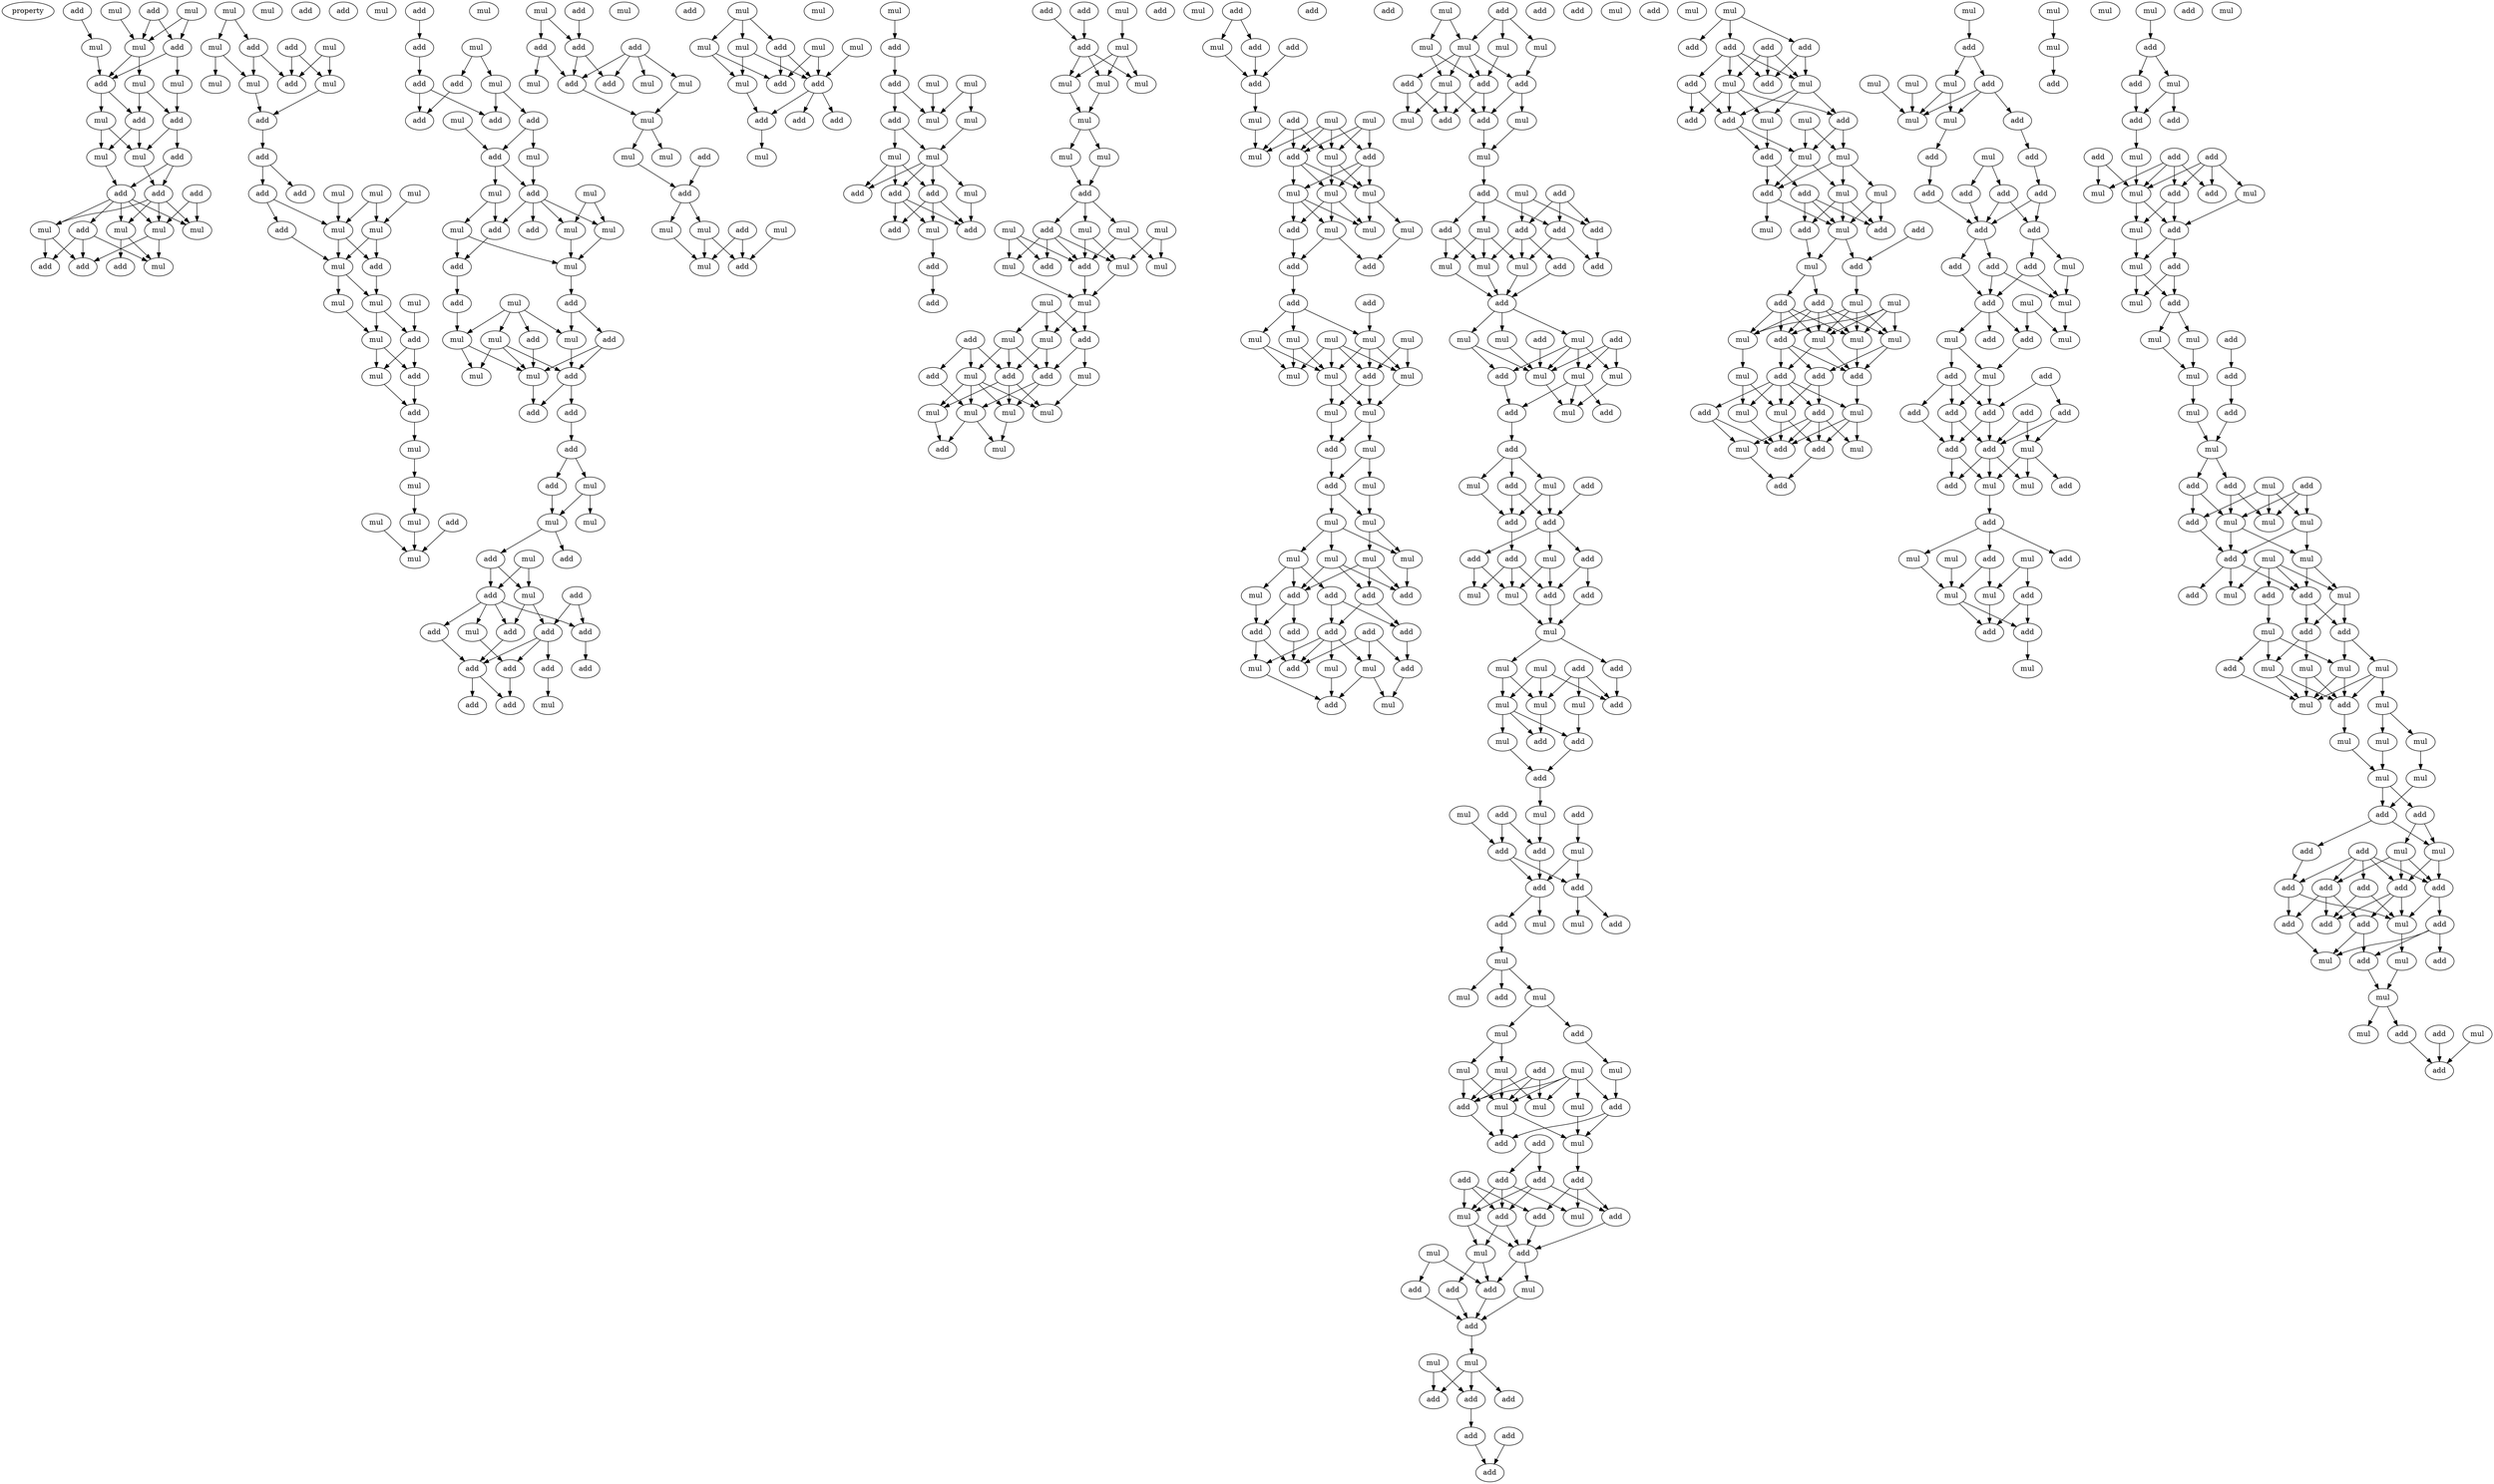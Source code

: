 digraph {
    node [fontcolor=black]
    property [mul=2,lf=1.0]
    0 [ label = mul ];
    1 [ label = mul ];
    2 [ label = add ];
    3 [ label = add ];
    4 [ label = mul ];
    5 [ label = mul ];
    6 [ label = add ];
    7 [ label = add ];
    8 [ label = mul ];
    9 [ label = mul ];
    10 [ label = add ];
    11 [ label = add ];
    12 [ label = mul ];
    13 [ label = mul ];
    14 [ label = mul ];
    15 [ label = add ];
    16 [ label = add ];
    17 [ label = add ];
    18 [ label = add ];
    19 [ label = mul ];
    20 [ label = add ];
    21 [ label = mul ];
    22 [ label = mul ];
    23 [ label = mul ];
    24 [ label = mul ];
    25 [ label = add ];
    26 [ label = add ];
    27 [ label = add ];
    28 [ label = mul ];
    29 [ label = mul ];
    30 [ label = mul ];
    31 [ label = add ];
    32 [ label = add ];
    33 [ label = mul ];
    34 [ label = add ];
    35 [ label = mul ];
    36 [ label = mul ];
    37 [ label = mul ];
    38 [ label = add ];
    39 [ label = add ];
    40 [ label = add ];
    41 [ label = mul ];
    42 [ label = mul ];
    43 [ label = mul ];
    44 [ label = add ];
    45 [ label = mul ];
    46 [ label = mul ];
    47 [ label = add ];
    48 [ label = mul ];
    49 [ label = add ];
    50 [ label = mul ];
    51 [ label = mul ];
    52 [ label = mul ];
    53 [ label = mul ];
    54 [ label = add ];
    55 [ label = add ];
    56 [ label = mul ];
    57 [ label = add ];
    58 [ label = mul ];
    59 [ label = add ];
    60 [ label = mul ];
    61 [ label = add ];
    62 [ label = mul ];
    63 [ label = mul ];
    64 [ label = mul ];
    65 [ label = add ];
    66 [ label = mul ];
    67 [ label = add ];
    68 [ label = add ];
    69 [ label = mul ];
    70 [ label = add ];
    71 [ label = add ];
    72 [ label = mul ];
    73 [ label = add ];
    74 [ label = add ];
    75 [ label = add ];
    76 [ label = mul ];
    77 [ label = add ];
    78 [ label = mul ];
    79 [ label = add ];
    80 [ label = mul ];
    81 [ label = mul ];
    82 [ label = add ];
    83 [ label = mul ];
    84 [ label = add ];
    85 [ label = mul ];
    86 [ label = mul ];
    87 [ label = mul ];
    88 [ label = add ];
    89 [ label = mul ];
    90 [ label = add ];
    91 [ label = add ];
    92 [ label = mul ];
    93 [ label = mul ];
    94 [ label = add ];
    95 [ label = mul ];
    96 [ label = add ];
    97 [ label = mul ];
    98 [ label = mul ];
    99 [ label = add ];
    100 [ label = add ];
    101 [ label = add ];
    102 [ label = add ];
    103 [ label = add ];
    104 [ label = mul ];
    105 [ label = mul ];
    106 [ label = mul ];
    107 [ label = add ];
    108 [ label = mul ];
    109 [ label = add ];
    110 [ label = add ];
    111 [ label = mul ];
    112 [ label = add ];
    113 [ label = add ];
    114 [ label = add ];
    115 [ label = add ];
    116 [ label = add ];
    117 [ label = mul ];
    118 [ label = add ];
    119 [ label = add ];
    120 [ label = add ];
    121 [ label = mul ];
    122 [ label = add ];
    123 [ label = add ];
    124 [ label = mul ];
    125 [ label = add ];
    126 [ label = mul ];
    127 [ label = add ];
    128 [ label = add ];
    129 [ label = add ];
    130 [ label = add ];
    131 [ label = add ];
    132 [ label = mul ];
    133 [ label = add ];
    134 [ label = mul ];
    135 [ label = mul ];
    136 [ label = mul ];
    137 [ label = add ];
    138 [ label = mul ];
    139 [ label = mul ];
    140 [ label = mul ];
    141 [ label = add ];
    142 [ label = mul ];
    143 [ label = mul ];
    144 [ label = mul ];
    145 [ label = add ];
    146 [ label = add ];
    147 [ label = mul ];
    148 [ label = add ];
    149 [ label = mul ];
    150 [ label = mul ];
    151 [ label = mul ];
    152 [ label = add ];
    153 [ label = mul ];
    154 [ label = mul ];
    155 [ label = mul ];
    156 [ label = mul ];
    157 [ label = add ];
    158 [ label = add ];
    159 [ label = add ];
    160 [ label = add ];
    161 [ label = add ];
    162 [ label = mul ];
    163 [ label = mul ];
    164 [ label = add ];
    165 [ label = mul ];
    166 [ label = add ];
    167 [ label = mul ];
    168 [ label = mul ];
    169 [ label = mul ];
    170 [ label = add ];
    171 [ label = mul ];
    172 [ label = mul ];
    173 [ label = add ];
    174 [ label = add ];
    175 [ label = mul ];
    176 [ label = add ];
    177 [ label = add ];
    178 [ label = add ];
    179 [ label = mul ];
    180 [ label = add ];
    181 [ label = mul ];
    182 [ label = add ];
    183 [ label = add ];
    184 [ label = add ];
    185 [ label = add ];
    186 [ label = add ];
    187 [ label = mul ];
    188 [ label = mul ];
    189 [ label = mul ];
    190 [ label = mul ];
    191 [ label = mul ];
    192 [ label = mul ];
    193 [ label = mul ];
    194 [ label = mul ];
    195 [ label = add ];
    196 [ label = mul ];
    197 [ label = mul ];
    198 [ label = mul ];
    199 [ label = add ];
    200 [ label = mul ];
    201 [ label = mul ];
    202 [ label = add ];
    203 [ label = mul ];
    204 [ label = mul ];
    205 [ label = add ];
    206 [ label = mul ];
    207 [ label = mul ];
    208 [ label = mul ];
    209 [ label = mul ];
    210 [ label = add ];
    211 [ label = add ];
    212 [ label = add ];
    213 [ label = add ];
    214 [ label = mul ];
    215 [ label = mul ];
    216 [ label = add ];
    217 [ label = mul ];
    218 [ label = mul ];
    219 [ label = mul ];
    220 [ label = mul ];
    221 [ label = add ];
    222 [ label = mul ];
    223 [ label = add ];
    224 [ label = add ];
    225 [ label = add ];
    226 [ label = add ];
    227 [ label = mul ];
    228 [ label = add ];
    229 [ label = mul ];
    230 [ label = mul ];
    231 [ label = add ];
    232 [ label = mul ];
    233 [ label = add ];
    234 [ label = mul ];
    235 [ label = mul ];
    236 [ label = add ];
    237 [ label = mul ];
    238 [ label = mul ];
    239 [ label = mul ];
    240 [ label = mul ];
    241 [ label = add ];
    242 [ label = mul ];
    243 [ label = mul ];
    244 [ label = add ];
    245 [ label = add ];
    246 [ label = add ];
    247 [ label = add ];
    248 [ label = mul ];
    249 [ label = mul ];
    250 [ label = mul ];
    251 [ label = mul ];
    252 [ label = mul ];
    253 [ label = mul ];
    254 [ label = add ];
    255 [ label = mul ];
    256 [ label = mul ];
    257 [ label = mul ];
    258 [ label = mul ];
    259 [ label = add ];
    260 [ label = mul ];
    261 [ label = add ];
    262 [ label = mul ];
    263 [ label = mul ];
    264 [ label = mul ];
    265 [ label = mul ];
    266 [ label = mul ];
    267 [ label = mul ];
    268 [ label = mul ];
    269 [ label = add ];
    270 [ label = add ];
    271 [ label = add ];
    272 [ label = add ];
    273 [ label = mul ];
    274 [ label = add ];
    275 [ label = add ];
    276 [ label = add ];
    277 [ label = add ];
    278 [ label = add ];
    279 [ label = add ];
    280 [ label = mul ];
    281 [ label = add ];
    282 [ label = mul ];
    283 [ label = mul ];
    284 [ label = add ];
    285 [ label = mul ];
    286 [ label = add ];
    287 [ label = mul ];
    288 [ label = add ];
    289 [ label = mul ];
    290 [ label = mul ];
    291 [ label = mul ];
    292 [ label = mul ];
    293 [ label = add ];
    294 [ label = mul ];
    295 [ label = add ];
    296 [ label = add ];
    297 [ label = mul ];
    298 [ label = add ];
    299 [ label = mul ];
    300 [ label = add ];
    301 [ label = mul ];
    302 [ label = add ];
    303 [ label = mul ];
    304 [ label = add ];
    305 [ label = add ];
    306 [ label = add ];
    307 [ label = add ];
    308 [ label = add ];
    309 [ label = mul ];
    310 [ label = add ];
    311 [ label = mul ];
    312 [ label = mul ];
    313 [ label = mul ];
    314 [ label = add ];
    315 [ label = add ];
    316 [ label = mul ];
    317 [ label = add ];
    318 [ label = mul ];
    319 [ label = mul ];
    320 [ label = add ];
    321 [ label = add ];
    322 [ label = mul ];
    323 [ label = mul ];
    324 [ label = mul ];
    325 [ label = add ];
    326 [ label = mul ];
    327 [ label = add ];
    328 [ label = add ];
    329 [ label = mul ];
    330 [ label = add ];
    331 [ label = add ];
    332 [ label = add ];
    333 [ label = mul ];
    334 [ label = add ];
    335 [ label = add ];
    336 [ label = add ];
    337 [ label = add ];
    338 [ label = mul ];
    339 [ label = add ];
    340 [ label = mul ];
    341 [ label = add ];
    342 [ label = add ];
    343 [ label = mul ];
    344 [ label = add ];
    345 [ label = mul ];
    346 [ label = mul ];
    347 [ label = mul ];
    348 [ label = add ];
    349 [ label = add ];
    350 [ label = mul ];
    351 [ label = add ];
    352 [ label = mul ];
    353 [ label = mul ];
    354 [ label = mul ];
    355 [ label = add ];
    356 [ label = mul ];
    357 [ label = add ];
    358 [ label = add ];
    359 [ label = add ];
    360 [ label = mul ];
    361 [ label = add ];
    362 [ label = mul ];
    363 [ label = add ];
    364 [ label = mul ];
    365 [ label = add ];
    366 [ label = add ];
    367 [ label = add ];
    368 [ label = add ];
    369 [ label = mul ];
    370 [ label = mul ];
    371 [ label = add ];
    372 [ label = mul ];
    373 [ label = add ];
    374 [ label = mul ];
    375 [ label = add ];
    376 [ label = mul ];
    377 [ label = mul ];
    378 [ label = add ];
    379 [ label = mul ];
    380 [ label = mul ];
    381 [ label = add ];
    382 [ label = mul ];
    383 [ label = mul ];
    384 [ label = mul ];
    385 [ label = add ];
    386 [ label = mul ];
    387 [ label = add ];
    388 [ label = mul ];
    389 [ label = mul ];
    390 [ label = add ];
    391 [ label = add ];
    392 [ label = add ];
    393 [ label = add ];
    394 [ label = add ];
    395 [ label = add ];
    396 [ label = add ];
    397 [ label = add ];
    398 [ label = add ];
    399 [ label = mul ];
    400 [ label = mul ];
    401 [ label = add ];
    402 [ label = mul ];
    403 [ label = mul ];
    404 [ label = add ];
    405 [ label = mul ];
    406 [ label = add ];
    407 [ label = add ];
    408 [ label = add ];
    409 [ label = mul ];
    410 [ label = mul ];
    411 [ label = mul ];
    412 [ label = add ];
    413 [ label = add ];
    414 [ label = add ];
    415 [ label = add ];
    416 [ label = add ];
    417 [ label = add ];
    418 [ label = mul ];
    419 [ label = add ];
    420 [ label = add ];
    421 [ label = add ];
    422 [ label = add ];
    423 [ label = add ];
    424 [ label = mul ];
    425 [ label = mul ];
    426 [ label = add ];
    427 [ label = add ];
    428 [ label = mul ];
    429 [ label = add ];
    430 [ label = mul ];
    431 [ label = add ];
    432 [ label = add ];
    433 [ label = mul ];
    434 [ label = mul ];
    435 [ label = mul ];
    436 [ label = add ];
    437 [ label = add ];
    438 [ label = mul ];
    439 [ label = mul ];
    440 [ label = mul ];
    441 [ label = add ];
    442 [ label = add ];
    443 [ label = add ];
    444 [ label = mul ];
    445 [ label = add ];
    446 [ label = add ];
    447 [ label = add ];
    448 [ label = mul ];
    449 [ label = mul ];
    450 [ label = add ];
    451 [ label = mul ];
    452 [ label = mul ];
    453 [ label = mul ];
    454 [ label = mul ];
    455 [ label = add ];
    456 [ label = add ];
    457 [ label = mul ];
    458 [ label = add ];
    459 [ label = mul ];
    460 [ label = add ];
    461 [ label = add ];
    462 [ label = mul ];
    463 [ label = mul ];
    464 [ label = mul ];
    465 [ label = add ];
    466 [ label = mul ];
    467 [ label = add ];
    468 [ label = add ];
    469 [ label = mul ];
    470 [ label = add ];
    471 [ label = mul ];
    472 [ label = mul ];
    473 [ label = mul ];
    474 [ label = add ];
    475 [ label = add ];
    476 [ label = mul ];
    477 [ label = mul ];
    478 [ label = mul ];
    479 [ label = add ];
    480 [ label = add ];
    481 [ label = add ];
    482 [ label = add ];
    483 [ label = add ];
    484 [ label = add ];
    485 [ label = add ];
    486 [ label = add ];
    487 [ label = mul ];
    488 [ label = add ];
    489 [ label = add ];
    490 [ label = add ];
    491 [ label = mul ];
    492 [ label = add ];
    493 [ label = mul ];
    494 [ label = mul ];
    495 [ label = mul ];
    496 [ label = add ];
    497 [ label = add ];
    498 [ label = add ];
    499 [ label = add ];
    500 [ label = mul ];
    501 [ label = add ];
    502 [ label = add ];
    503 [ label = add ];
    504 [ label = add ];
    505 [ label = add ];
    506 [ label = add ];
    507 [ label = add ];
    508 [ label = mul ];
    509 [ label = add ];
    510 [ label = mul ];
    511 [ label = add ];
    512 [ label = mul ];
    513 [ label = add ];
    514 [ label = add ];
    515 [ label = mul ];
    516 [ label = mul ];
    517 [ label = mul ];
    518 [ label = add ];
    519 [ label = mul ];
    520 [ label = mul ];
    521 [ label = add ];
    522 [ label = add ];
    523 [ label = add ];
    524 [ label = mul ];
    525 [ label = mul ];
    526 [ label = mul ];
    527 [ label = mul ];
    528 [ label = mul ];
    529 [ label = add ];
    530 [ label = add ];
    531 [ label = add ];
    532 [ label = mul ];
    533 [ label = add ];
    534 [ label = add ];
    535 [ label = add ];
    536 [ label = mul ];
    537 [ label = add ];
    538 [ label = add ];
    539 [ label = add ];
    540 [ label = mul ];
    541 [ label = mul ];
    542 [ label = add ];
    543 [ label = add ];
    544 [ label = mul ];
    545 [ label = add ];
    546 [ label = mul ];
    547 [ label = mul ];
    548 [ label = add ];
    549 [ label = mul ];
    550 [ label = add ];
    551 [ label = mul ];
    552 [ label = mul ];
    553 [ label = add ];
    554 [ label = add ];
    555 [ label = mul ];
    556 [ label = add ];
    557 [ label = mul ];
    558 [ label = mul ];
    559 [ label = mul ];
    560 [ label = add ];
    561 [ label = add ];
    562 [ label = mul ];
    563 [ label = add ];
    564 [ label = mul ];
    565 [ label = mul ];
    566 [ label = add ];
    567 [ label = mul ];
    568 [ label = mul ];
    569 [ label = mul ];
    570 [ label = add ];
    571 [ label = add ];
    572 [ label = add ];
    573 [ label = mul ];
    574 [ label = mul ];
    575 [ label = add ];
    576 [ label = add ];
    577 [ label = mul ];
    578 [ label = add ];
    579 [ label = add ];
    580 [ label = mul ];
    581 [ label = mul ];
    582 [ label = mul ];
    583 [ label = mul ];
    584 [ label = mul ];
    585 [ label = mul ];
    586 [ label = add ];
    587 [ label = mul ];
    588 [ label = mul ];
    589 [ label = mul ];
    590 [ label = mul ];
    591 [ label = mul ];
    592 [ label = add ];
    593 [ label = add ];
    594 [ label = mul ];
    595 [ label = mul ];
    596 [ label = add ];
    597 [ label = add ];
    598 [ label = add ];
    599 [ label = add ];
    600 [ label = add ];
    601 [ label = add ];
    602 [ label = add ];
    603 [ label = add ];
    604 [ label = add ];
    605 [ label = add ];
    606 [ label = mul ];
    607 [ label = add ];
    608 [ label = mul ];
    609 [ label = add ];
    610 [ label = mul ];
    611 [ label = add ];
    612 [ label = mul ];
    613 [ label = add ];
    614 [ label = mul ];
    615 [ label = mul ];
    616 [ label = add ];
    617 [ label = add ];
    0 -> 5 [ name = 0 ];
    1 -> 5 [ name = 1 ];
    1 -> 6 [ name = 2 ];
    2 -> 4 [ name = 3 ];
    3 -> 5 [ name = 4 ];
    3 -> 6 [ name = 5 ];
    4 -> 7 [ name = 6 ];
    5 -> 7 [ name = 7 ];
    5 -> 9 [ name = 8 ];
    6 -> 7 [ name = 9 ];
    6 -> 8 [ name = 10 ];
    7 -> 11 [ name = 11 ];
    7 -> 12 [ name = 12 ];
    8 -> 10 [ name = 13 ];
    9 -> 10 [ name = 14 ];
    9 -> 11 [ name = 15 ];
    10 -> 14 [ name = 16 ];
    10 -> 15 [ name = 17 ];
    11 -> 13 [ name = 18 ];
    11 -> 14 [ name = 19 ];
    12 -> 13 [ name = 20 ];
    12 -> 14 [ name = 21 ];
    13 -> 18 [ name = 22 ];
    14 -> 17 [ name = 23 ];
    15 -> 17 [ name = 24 ];
    15 -> 18 [ name = 25 ];
    16 -> 21 [ name = 26 ];
    16 -> 22 [ name = 27 ];
    17 -> 19 [ name = 28 ];
    17 -> 21 [ name = 29 ];
    17 -> 22 [ name = 30 ];
    17 -> 23 [ name = 31 ];
    18 -> 19 [ name = 32 ];
    18 -> 20 [ name = 33 ];
    18 -> 21 [ name = 34 ];
    18 -> 22 [ name = 35 ];
    18 -> 23 [ name = 36 ];
    19 -> 25 [ name = 37 ];
    19 -> 26 [ name = 38 ];
    20 -> 24 [ name = 39 ];
    20 -> 25 [ name = 40 ];
    20 -> 26 [ name = 41 ];
    21 -> 24 [ name = 42 ];
    21 -> 26 [ name = 43 ];
    23 -> 24 [ name = 44 ];
    23 -> 27 [ name = 45 ];
    28 -> 29 [ name = 46 ];
    28 -> 32 [ name = 47 ];
    29 -> 33 [ name = 48 ];
    29 -> 37 [ name = 49 ];
    30 -> 34 [ name = 50 ];
    30 -> 35 [ name = 51 ];
    31 -> 34 [ name = 52 ];
    31 -> 35 [ name = 53 ];
    32 -> 34 [ name = 54 ];
    32 -> 37 [ name = 55 ];
    35 -> 38 [ name = 56 ];
    37 -> 38 [ name = 57 ];
    38 -> 39 [ name = 58 ];
    39 -> 40 [ name = 59 ];
    39 -> 44 [ name = 60 ];
    41 -> 46 [ name = 61 ];
    42 -> 45 [ name = 62 ];
    43 -> 45 [ name = 63 ];
    43 -> 46 [ name = 64 ];
    44 -> 46 [ name = 65 ];
    44 -> 47 [ name = 66 ];
    45 -> 48 [ name = 67 ];
    45 -> 49 [ name = 68 ];
    46 -> 48 [ name = 69 ];
    46 -> 49 [ name = 70 ];
    47 -> 48 [ name = 71 ];
    48 -> 51 [ name = 72 ];
    48 -> 52 [ name = 73 ];
    49 -> 52 [ name = 74 ];
    50 -> 54 [ name = 75 ];
    51 -> 53 [ name = 76 ];
    52 -> 53 [ name = 77 ];
    52 -> 54 [ name = 78 ];
    53 -> 55 [ name = 79 ];
    53 -> 56 [ name = 80 ];
    54 -> 55 [ name = 81 ];
    54 -> 56 [ name = 82 ];
    55 -> 57 [ name = 83 ];
    56 -> 57 [ name = 84 ];
    57 -> 58 [ name = 85 ];
    58 -> 60 [ name = 86 ];
    60 -> 64 [ name = 87 ];
    62 -> 66 [ name = 88 ];
    64 -> 66 [ name = 89 ];
    65 -> 66 [ name = 90 ];
    67 -> 68 [ name = 91 ];
    68 -> 70 [ name = 92 ];
    69 -> 71 [ name = 93 ];
    69 -> 72 [ name = 94 ];
    70 -> 73 [ name = 95 ];
    70 -> 75 [ name = 96 ];
    71 -> 75 [ name = 97 ];
    72 -> 73 [ name = 98 ];
    72 -> 74 [ name = 99 ];
    74 -> 77 [ name = 100 ];
    74 -> 78 [ name = 101 ];
    76 -> 77 [ name = 102 ];
    77 -> 79 [ name = 103 ];
    77 -> 81 [ name = 104 ];
    78 -> 79 [ name = 105 ];
    79 -> 82 [ name = 106 ];
    79 -> 83 [ name = 107 ];
    79 -> 84 [ name = 108 ];
    79 -> 86 [ name = 109 ];
    80 -> 83 [ name = 110 ];
    80 -> 86 [ name = 111 ];
    81 -> 82 [ name = 112 ];
    81 -> 85 [ name = 113 ];
    82 -> 88 [ name = 114 ];
    83 -> 87 [ name = 115 ];
    85 -> 87 [ name = 116 ];
    85 -> 88 [ name = 117 ];
    86 -> 87 [ name = 118 ];
    87 -> 90 [ name = 119 ];
    88 -> 91 [ name = 120 ];
    89 -> 92 [ name = 121 ];
    89 -> 93 [ name = 122 ];
    89 -> 94 [ name = 123 ];
    89 -> 95 [ name = 124 ];
    90 -> 93 [ name = 125 ];
    90 -> 96 [ name = 126 ];
    91 -> 95 [ name = 127 ];
    92 -> 97 [ name = 128 ];
    92 -> 98 [ name = 129 ];
    92 -> 99 [ name = 130 ];
    93 -> 99 [ name = 131 ];
    94 -> 97 [ name = 132 ];
    95 -> 97 [ name = 133 ];
    95 -> 98 [ name = 134 ];
    96 -> 97 [ name = 135 ];
    96 -> 99 [ name = 136 ];
    97 -> 100 [ name = 137 ];
    99 -> 100 [ name = 138 ];
    99 -> 101 [ name = 139 ];
    101 -> 102 [ name = 140 ];
    102 -> 103 [ name = 141 ];
    102 -> 104 [ name = 142 ];
    103 -> 105 [ name = 143 ];
    104 -> 105 [ name = 144 ];
    104 -> 106 [ name = 145 ];
    105 -> 107 [ name = 146 ];
    105 -> 109 [ name = 147 ];
    108 -> 110 [ name = 148 ];
    108 -> 111 [ name = 149 ];
    109 -> 110 [ name = 150 ];
    109 -> 111 [ name = 151 ];
    110 -> 114 [ name = 152 ];
    110 -> 115 [ name = 153 ];
    110 -> 116 [ name = 154 ];
    110 -> 117 [ name = 155 ];
    111 -> 113 [ name = 156 ];
    111 -> 115 [ name = 157 ];
    112 -> 113 [ name = 158 ];
    112 -> 116 [ name = 159 ];
    113 -> 118 [ name = 160 ];
    113 -> 120 [ name = 161 ];
    113 -> 122 [ name = 162 ];
    114 -> 118 [ name = 163 ];
    115 -> 118 [ name = 164 ];
    116 -> 119 [ name = 165 ];
    117 -> 122 [ name = 166 ];
    118 -> 123 [ name = 167 ];
    118 -> 125 [ name = 168 ];
    120 -> 124 [ name = 169 ];
    122 -> 123 [ name = 170 ];
    126 -> 128 [ name = 171 ];
    126 -> 129 [ name = 172 ];
    127 -> 129 [ name = 173 ];
    128 -> 131 [ name = 174 ];
    128 -> 132 [ name = 175 ];
    129 -> 131 [ name = 176 ];
    129 -> 133 [ name = 177 ];
    130 -> 131 [ name = 178 ];
    130 -> 133 [ name = 179 ];
    130 -> 134 [ name = 180 ];
    130 -> 135 [ name = 181 ];
    131 -> 136 [ name = 182 ];
    134 -> 136 [ name = 183 ];
    136 -> 138 [ name = 184 ];
    136 -> 140 [ name = 185 ];
    137 -> 141 [ name = 186 ];
    140 -> 141 [ name = 187 ];
    141 -> 142 [ name = 188 ];
    141 -> 143 [ name = 189 ];
    142 -> 147 [ name = 190 ];
    142 -> 148 [ name = 191 ];
    143 -> 147 [ name = 192 ];
    144 -> 148 [ name = 193 ];
    145 -> 147 [ name = 194 ];
    145 -> 148 [ name = 195 ];
    149 -> 152 [ name = 196 ];
    149 -> 154 [ name = 197 ];
    149 -> 155 [ name = 198 ];
    151 -> 157 [ name = 199 ];
    151 -> 158 [ name = 200 ];
    152 -> 157 [ name = 201 ];
    152 -> 158 [ name = 202 ];
    153 -> 158 [ name = 203 ];
    154 -> 156 [ name = 204 ];
    154 -> 158 [ name = 205 ];
    155 -> 156 [ name = 206 ];
    155 -> 157 [ name = 207 ];
    156 -> 160 [ name = 208 ];
    158 -> 159 [ name = 209 ];
    158 -> 160 [ name = 210 ];
    158 -> 161 [ name = 211 ];
    160 -> 162 [ name = 212 ];
    163 -> 164 [ name = 213 ];
    164 -> 166 [ name = 214 ];
    165 -> 168 [ name = 215 ];
    166 -> 168 [ name = 216 ];
    166 -> 170 [ name = 217 ];
    167 -> 168 [ name = 218 ];
    167 -> 169 [ name = 219 ];
    169 -> 172 [ name = 220 ];
    170 -> 171 [ name = 221 ];
    170 -> 172 [ name = 222 ];
    171 -> 173 [ name = 223 ];
    171 -> 174 [ name = 224 ];
    171 -> 176 [ name = 225 ];
    172 -> 173 [ name = 226 ];
    172 -> 174 [ name = 227 ];
    172 -> 175 [ name = 228 ];
    172 -> 176 [ name = 229 ];
    173 -> 177 [ name = 230 ];
    173 -> 178 [ name = 231 ];
    173 -> 179 [ name = 232 ];
    174 -> 177 [ name = 233 ];
    174 -> 178 [ name = 234 ];
    174 -> 179 [ name = 235 ];
    175 -> 177 [ name = 236 ];
    179 -> 180 [ name = 237 ];
    180 -> 185 [ name = 238 ];
    181 -> 187 [ name = 239 ];
    182 -> 186 [ name = 240 ];
    184 -> 186 [ name = 241 ];
    186 -> 189 [ name = 242 ];
    186 -> 190 [ name = 243 ];
    186 -> 191 [ name = 244 ];
    187 -> 189 [ name = 245 ];
    187 -> 190 [ name = 246 ];
    187 -> 191 [ name = 247 ];
    189 -> 192 [ name = 248 ];
    191 -> 192 [ name = 249 ];
    192 -> 193 [ name = 250 ];
    192 -> 194 [ name = 251 ];
    193 -> 195 [ name = 252 ];
    194 -> 195 [ name = 253 ];
    195 -> 197 [ name = 254 ];
    195 -> 198 [ name = 255 ];
    195 -> 199 [ name = 256 ];
    196 -> 203 [ name = 257 ];
    196 -> 204 [ name = 258 ];
    197 -> 203 [ name = 259 ];
    197 -> 205 [ name = 260 ];
    198 -> 204 [ name = 261 ];
    198 -> 205 [ name = 262 ];
    199 -> 201 [ name = 263 ];
    199 -> 202 [ name = 264 ];
    199 -> 203 [ name = 265 ];
    199 -> 205 [ name = 266 ];
    200 -> 201 [ name = 267 ];
    200 -> 202 [ name = 268 ];
    200 -> 205 [ name = 269 ];
    201 -> 206 [ name = 270 ];
    203 -> 206 [ name = 271 ];
    205 -> 206 [ name = 272 ];
    206 -> 208 [ name = 273 ];
    206 -> 210 [ name = 274 ];
    207 -> 208 [ name = 275 ];
    207 -> 209 [ name = 276 ];
    207 -> 210 [ name = 277 ];
    208 -> 212 [ name = 278 ];
    208 -> 216 [ name = 279 ];
    209 -> 212 [ name = 280 ];
    209 -> 214 [ name = 281 ];
    209 -> 216 [ name = 282 ];
    210 -> 215 [ name = 283 ];
    210 -> 216 [ name = 284 ];
    211 -> 212 [ name = 285 ];
    211 -> 213 [ name = 286 ];
    211 -> 214 [ name = 287 ];
    212 -> 217 [ name = 288 ];
    212 -> 218 [ name = 289 ];
    212 -> 219 [ name = 290 ];
    213 -> 220 [ name = 291 ];
    214 -> 217 [ name = 292 ];
    214 -> 218 [ name = 293 ];
    214 -> 219 [ name = 294 ];
    214 -> 220 [ name = 295 ];
    215 -> 218 [ name = 296 ];
    216 -> 219 [ name = 297 ];
    216 -> 220 [ name = 298 ];
    217 -> 221 [ name = 299 ];
    219 -> 222 [ name = 300 ];
    220 -> 221 [ name = 301 ];
    220 -> 222 [ name = 302 ];
    223 -> 224 [ name = 303 ];
    223 -> 227 [ name = 304 ];
    224 -> 228 [ name = 305 ];
    225 -> 228 [ name = 306 ];
    227 -> 228 [ name = 307 ];
    228 -> 232 [ name = 308 ];
    229 -> 233 [ name = 309 ];
    229 -> 234 [ name = 310 ];
    229 -> 236 [ name = 311 ];
    230 -> 233 [ name = 312 ];
    230 -> 234 [ name = 313 ];
    230 -> 235 [ name = 314 ];
    230 -> 236 [ name = 315 ];
    231 -> 233 [ name = 316 ];
    231 -> 234 [ name = 317 ];
    231 -> 235 [ name = 318 ];
    232 -> 235 [ name = 319 ];
    233 -> 237 [ name = 320 ];
    233 -> 238 [ name = 321 ];
    233 -> 239 [ name = 322 ];
    234 -> 238 [ name = 323 ];
    234 -> 239 [ name = 324 ];
    236 -> 237 [ name = 325 ];
    236 -> 238 [ name = 326 ];
    236 -> 239 [ name = 327 ];
    237 -> 241 [ name = 328 ];
    237 -> 242 [ name = 329 ];
    237 -> 243 [ name = 330 ];
    238 -> 240 [ name = 331 ];
    238 -> 243 [ name = 332 ];
    239 -> 241 [ name = 333 ];
    239 -> 242 [ name = 334 ];
    239 -> 243 [ name = 335 ];
    240 -> 245 [ name = 336 ];
    241 -> 244 [ name = 337 ];
    242 -> 244 [ name = 338 ];
    242 -> 245 [ name = 339 ];
    244 -> 246 [ name = 340 ];
    246 -> 248 [ name = 341 ];
    246 -> 249 [ name = 342 ];
    246 -> 252 [ name = 343 ];
    247 -> 249 [ name = 344 ];
    248 -> 253 [ name = 345 ];
    248 -> 256 [ name = 346 ];
    249 -> 253 [ name = 347 ];
    249 -> 254 [ name = 348 ];
    249 -> 255 [ name = 349 ];
    250 -> 254 [ name = 350 ];
    250 -> 255 [ name = 351 ];
    251 -> 253 [ name = 352 ];
    251 -> 254 [ name = 353 ];
    251 -> 255 [ name = 354 ];
    251 -> 256 [ name = 355 ];
    252 -> 253 [ name = 356 ];
    252 -> 256 [ name = 357 ];
    253 -> 257 [ name = 358 ];
    253 -> 258 [ name = 359 ];
    254 -> 257 [ name = 360 ];
    254 -> 258 [ name = 361 ];
    255 -> 257 [ name = 362 ];
    257 -> 259 [ name = 363 ];
    257 -> 260 [ name = 364 ];
    258 -> 259 [ name = 365 ];
    259 -> 261 [ name = 366 ];
    260 -> 261 [ name = 367 ];
    260 -> 262 [ name = 368 ];
    261 -> 263 [ name = 369 ];
    261 -> 264 [ name = 370 ];
    262 -> 263 [ name = 371 ];
    263 -> 265 [ name = 372 ];
    263 -> 266 [ name = 373 ];
    264 -> 266 [ name = 374 ];
    264 -> 267 [ name = 375 ];
    264 -> 268 [ name = 376 ];
    265 -> 269 [ name = 377 ];
    265 -> 271 [ name = 378 ];
    265 -> 272 [ name = 379 ];
    266 -> 271 [ name = 380 ];
    267 -> 270 [ name = 381 ];
    267 -> 272 [ name = 382 ];
    267 -> 273 [ name = 383 ];
    268 -> 269 [ name = 384 ];
    268 -> 271 [ name = 385 ];
    268 -> 272 [ name = 386 ];
    269 -> 274 [ name = 387 ];
    269 -> 278 [ name = 388 ];
    270 -> 274 [ name = 389 ];
    270 -> 278 [ name = 390 ];
    272 -> 275 [ name = 391 ];
    272 -> 277 [ name = 392 ];
    273 -> 275 [ name = 393 ];
    274 -> 280 [ name = 394 ];
    274 -> 281 [ name = 395 ];
    274 -> 282 [ name = 396 ];
    274 -> 283 [ name = 397 ];
    275 -> 281 [ name = 398 ];
    275 -> 282 [ name = 399 ];
    276 -> 279 [ name = 400 ];
    276 -> 281 [ name = 401 ];
    276 -> 283 [ name = 402 ];
    277 -> 281 [ name = 403 ];
    278 -> 279 [ name = 404 ];
    279 -> 285 [ name = 405 ];
    280 -> 284 [ name = 406 ];
    282 -> 284 [ name = 407 ];
    283 -> 284 [ name = 408 ];
    283 -> 285 [ name = 409 ];
    287 -> 289 [ name = 410 ];
    287 -> 291 [ name = 411 ];
    288 -> 289 [ name = 412 ];
    288 -> 290 [ name = 413 ];
    288 -> 292 [ name = 414 ];
    289 -> 293 [ name = 415 ];
    289 -> 294 [ name = 416 ];
    289 -> 295 [ name = 417 ];
    289 -> 296 [ name = 418 ];
    290 -> 296 [ name = 419 ];
    291 -> 293 [ name = 420 ];
    291 -> 294 [ name = 421 ];
    292 -> 293 [ name = 422 ];
    293 -> 298 [ name = 423 ];
    293 -> 300 [ name = 424 ];
    294 -> 297 [ name = 425 ];
    294 -> 298 [ name = 426 ];
    294 -> 300 [ name = 427 ];
    295 -> 297 [ name = 428 ];
    295 -> 300 [ name = 429 ];
    296 -> 298 [ name = 430 ];
    296 -> 299 [ name = 431 ];
    298 -> 301 [ name = 432 ];
    299 -> 301 [ name = 433 ];
    301 -> 302 [ name = 434 ];
    302 -> 305 [ name = 435 ];
    302 -> 306 [ name = 436 ];
    302 -> 309 [ name = 437 ];
    303 -> 307 [ name = 438 ];
    303 -> 308 [ name = 439 ];
    304 -> 306 [ name = 440 ];
    304 -> 307 [ name = 441 ];
    304 -> 308 [ name = 442 ];
    305 -> 311 [ name = 443 ];
    305 -> 313 [ name = 444 ];
    306 -> 312 [ name = 445 ];
    306 -> 314 [ name = 446 ];
    307 -> 310 [ name = 447 ];
    307 -> 311 [ name = 448 ];
    307 -> 312 [ name = 449 ];
    308 -> 314 [ name = 450 ];
    309 -> 311 [ name = 451 ];
    309 -> 312 [ name = 452 ];
    309 -> 313 [ name = 453 ];
    310 -> 315 [ name = 454 ];
    311 -> 315 [ name = 455 ];
    312 -> 315 [ name = 456 ];
    313 -> 315 [ name = 457 ];
    315 -> 316 [ name = 458 ];
    315 -> 318 [ name = 459 ];
    315 -> 319 [ name = 460 ];
    316 -> 321 [ name = 461 ];
    316 -> 322 [ name = 462 ];
    316 -> 323 [ name = 463 ];
    316 -> 324 [ name = 464 ];
    317 -> 323 [ name = 465 ];
    318 -> 321 [ name = 466 ];
    318 -> 323 [ name = 467 ];
    319 -> 323 [ name = 468 ];
    320 -> 322 [ name = 469 ];
    320 -> 323 [ name = 470 ];
    320 -> 324 [ name = 471 ];
    321 -> 327 [ name = 472 ];
    322 -> 325 [ name = 473 ];
    322 -> 326 [ name = 474 ];
    322 -> 327 [ name = 475 ];
    323 -> 326 [ name = 476 ];
    324 -> 326 [ name = 477 ];
    327 -> 328 [ name = 478 ];
    328 -> 329 [ name = 479 ];
    328 -> 331 [ name = 480 ];
    328 -> 333 [ name = 481 ];
    329 -> 334 [ name = 482 ];
    331 -> 334 [ name = 483 ];
    331 -> 335 [ name = 484 ];
    332 -> 335 [ name = 485 ];
    333 -> 334 [ name = 486 ];
    333 -> 335 [ name = 487 ];
    334 -> 336 [ name = 488 ];
    335 -> 337 [ name = 489 ];
    335 -> 338 [ name = 490 ];
    335 -> 339 [ name = 491 ];
    336 -> 340 [ name = 492 ];
    336 -> 342 [ name = 493 ];
    336 -> 343 [ name = 494 ];
    337 -> 340 [ name = 495 ];
    337 -> 343 [ name = 496 ];
    338 -> 340 [ name = 497 ];
    338 -> 342 [ name = 498 ];
    339 -> 342 [ name = 499 ];
    339 -> 344 [ name = 500 ];
    340 -> 345 [ name = 501 ];
    342 -> 345 [ name = 502 ];
    344 -> 345 [ name = 503 ];
    345 -> 346 [ name = 504 ];
    345 -> 349 [ name = 505 ];
    346 -> 350 [ name = 506 ];
    346 -> 352 [ name = 507 ];
    347 -> 350 [ name = 508 ];
    347 -> 351 [ name = 509 ];
    347 -> 352 [ name = 510 ];
    348 -> 350 [ name = 511 ];
    348 -> 351 [ name = 512 ];
    348 -> 353 [ name = 513 ];
    349 -> 351 [ name = 514 ];
    350 -> 357 [ name = 515 ];
    352 -> 354 [ name = 516 ];
    352 -> 355 [ name = 517 ];
    352 -> 357 [ name = 518 ];
    353 -> 355 [ name = 519 ];
    354 -> 358 [ name = 520 ];
    355 -> 358 [ name = 521 ];
    358 -> 360 [ name = 522 ];
    359 -> 363 [ name = 523 ];
    359 -> 365 [ name = 524 ];
    360 -> 365 [ name = 525 ];
    361 -> 364 [ name = 526 ];
    362 -> 363 [ name = 527 ];
    363 -> 366 [ name = 528 ];
    363 -> 367 [ name = 529 ];
    364 -> 366 [ name = 530 ];
    364 -> 367 [ name = 531 ];
    365 -> 366 [ name = 532 ];
    366 -> 368 [ name = 533 ];
    366 -> 369 [ name = 534 ];
    367 -> 370 [ name = 535 ];
    367 -> 371 [ name = 536 ];
    368 -> 372 [ name = 537 ];
    372 -> 374 [ name = 538 ];
    372 -> 375 [ name = 539 ];
    372 -> 376 [ name = 540 ];
    376 -> 377 [ name = 541 ];
    376 -> 378 [ name = 542 ];
    377 -> 379 [ name = 543 ];
    377 -> 380 [ name = 544 ];
    378 -> 383 [ name = 545 ];
    379 -> 384 [ name = 546 ];
    379 -> 387 [ name = 547 ];
    379 -> 388 [ name = 548 ];
    380 -> 384 [ name = 549 ];
    380 -> 387 [ name = 550 ];
    381 -> 384 [ name = 551 ];
    381 -> 387 [ name = 552 ];
    381 -> 388 [ name = 553 ];
    382 -> 384 [ name = 554 ];
    382 -> 385 [ name = 555 ];
    382 -> 386 [ name = 556 ];
    382 -> 387 [ name = 557 ];
    382 -> 388 [ name = 558 ];
    383 -> 385 [ name = 559 ];
    384 -> 389 [ name = 560 ];
    384 -> 390 [ name = 561 ];
    385 -> 389 [ name = 562 ];
    385 -> 390 [ name = 563 ];
    386 -> 389 [ name = 564 ];
    387 -> 390 [ name = 565 ];
    389 -> 393 [ name = 566 ];
    391 -> 394 [ name = 567 ];
    391 -> 395 [ name = 568 ];
    392 -> 396 [ name = 569 ];
    392 -> 398 [ name = 570 ];
    392 -> 400 [ name = 571 ];
    393 -> 396 [ name = 572 ];
    393 -> 397 [ name = 573 ];
    393 -> 399 [ name = 574 ];
    394 -> 398 [ name = 575 ];
    394 -> 399 [ name = 576 ];
    394 -> 400 [ name = 577 ];
    395 -> 397 [ name = 578 ];
    395 -> 398 [ name = 579 ];
    395 -> 400 [ name = 580 ];
    396 -> 401 [ name = 581 ];
    397 -> 401 [ name = 582 ];
    398 -> 401 [ name = 583 ];
    398 -> 403 [ name = 584 ];
    400 -> 401 [ name = 585 ];
    400 -> 403 [ name = 586 ];
    401 -> 405 [ name = 587 ];
    401 -> 407 [ name = 588 ];
    402 -> 404 [ name = 589 ];
    402 -> 407 [ name = 590 ];
    403 -> 406 [ name = 591 ];
    403 -> 407 [ name = 592 ];
    404 -> 408 [ name = 593 ];
    405 -> 408 [ name = 594 ];
    406 -> 408 [ name = 595 ];
    407 -> 408 [ name = 596 ];
    408 -> 411 [ name = 597 ];
    410 -> 412 [ name = 598 ];
    410 -> 413 [ name = 599 ];
    411 -> 412 [ name = 600 ];
    411 -> 413 [ name = 601 ];
    411 -> 414 [ name = 602 ];
    412 -> 415 [ name = 603 ];
    415 -> 417 [ name = 604 ];
    416 -> 417 [ name = 605 ];
    418 -> 419 [ name = 606 ];
    418 -> 420 [ name = 607 ];
    418 -> 421 [ name = 608 ];
    419 -> 423 [ name = 609 ];
    419 -> 424 [ name = 610 ];
    421 -> 423 [ name = 611 ];
    421 -> 424 [ name = 612 ];
    421 -> 425 [ name = 613 ];
    421 -> 426 [ name = 614 ];
    422 -> 423 [ name = 615 ];
    422 -> 424 [ name = 616 ];
    422 -> 425 [ name = 617 ];
    424 -> 429 [ name = 618 ];
    424 -> 430 [ name = 619 ];
    424 -> 431 [ name = 620 ];
    425 -> 427 [ name = 621 ];
    425 -> 429 [ name = 622 ];
    425 -> 430 [ name = 623 ];
    425 -> 431 [ name = 624 ];
    426 -> 427 [ name = 625 ];
    426 -> 431 [ name = 626 ];
    428 -> 433 [ name = 627 ];
    428 -> 434 [ name = 628 ];
    429 -> 433 [ name = 629 ];
    429 -> 434 [ name = 630 ];
    430 -> 432 [ name = 631 ];
    431 -> 432 [ name = 632 ];
    431 -> 434 [ name = 633 ];
    432 -> 436 [ name = 634 ];
    432 -> 437 [ name = 635 ];
    433 -> 435 [ name = 636 ];
    433 -> 436 [ name = 637 ];
    433 -> 438 [ name = 638 ];
    434 -> 435 [ name = 639 ];
    434 -> 436 [ name = 640 ];
    435 -> 440 [ name = 641 ];
    435 -> 441 [ name = 642 ];
    435 -> 442 [ name = 643 ];
    436 -> 439 [ name = 644 ];
    436 -> 440 [ name = 645 ];
    437 -> 440 [ name = 646 ];
    437 -> 441 [ name = 647 ];
    437 -> 442 [ name = 648 ];
    438 -> 440 [ name = 649 ];
    438 -> 442 [ name = 650 ];
    440 -> 444 [ name = 651 ];
    440 -> 445 [ name = 652 ];
    441 -> 444 [ name = 653 ];
    443 -> 445 [ name = 654 ];
    444 -> 446 [ name = 655 ];
    444 -> 447 [ name = 656 ];
    445 -> 448 [ name = 657 ];
    446 -> 450 [ name = 658 ];
    446 -> 451 [ name = 659 ];
    446 -> 453 [ name = 660 ];
    446 -> 454 [ name = 661 ];
    447 -> 450 [ name = 662 ];
    447 -> 451 [ name = 663 ];
    447 -> 452 [ name = 664 ];
    447 -> 453 [ name = 665 ];
    447 -> 454 [ name = 666 ];
    448 -> 451 [ name = 667 ];
    448 -> 452 [ name = 668 ];
    448 -> 453 [ name = 669 ];
    448 -> 454 [ name = 670 ];
    449 -> 450 [ name = 671 ];
    449 -> 452 [ name = 672 ];
    449 -> 453 [ name = 673 ];
    449 -> 454 [ name = 674 ];
    450 -> 455 [ name = 675 ];
    450 -> 456 [ name = 676 ];
    450 -> 458 [ name = 677 ];
    451 -> 457 [ name = 678 ];
    452 -> 455 [ name = 679 ];
    452 -> 458 [ name = 680 ];
    453 -> 458 [ name = 681 ];
    454 -> 456 [ name = 682 ];
    454 -> 458 [ name = 683 ];
    455 -> 461 [ name = 684 ];
    455 -> 462 [ name = 685 ];
    456 -> 459 [ name = 686 ];
    456 -> 460 [ name = 687 ];
    456 -> 461 [ name = 688 ];
    456 -> 462 [ name = 689 ];
    456 -> 463 [ name = 690 ];
    457 -> 459 [ name = 691 ];
    457 -> 462 [ name = 692 ];
    458 -> 463 [ name = 693 ];
    459 -> 465 [ name = 694 ];
    460 -> 464 [ name = 695 ];
    460 -> 465 [ name = 696 ];
    461 -> 464 [ name = 697 ];
    461 -> 465 [ name = 698 ];
    461 -> 466 [ name = 699 ];
    461 -> 467 [ name = 700 ];
    462 -> 465 [ name = 701 ];
    462 -> 467 [ name = 702 ];
    463 -> 465 [ name = 703 ];
    463 -> 466 [ name = 704 ];
    463 -> 467 [ name = 705 ];
    464 -> 468 [ name = 706 ];
    467 -> 468 [ name = 707 ];
    469 -> 470 [ name = 708 ];
    470 -> 472 [ name = 709 ];
    470 -> 474 [ name = 710 ];
    471 -> 476 [ name = 711 ];
    472 -> 476 [ name = 712 ];
    472 -> 477 [ name = 713 ];
    473 -> 476 [ name = 714 ];
    474 -> 475 [ name = 715 ];
    474 -> 476 [ name = 716 ];
    474 -> 477 [ name = 717 ];
    475 -> 479 [ name = 718 ];
    477 -> 480 [ name = 719 ];
    478 -> 483 [ name = 720 ];
    478 -> 484 [ name = 721 ];
    479 -> 482 [ name = 722 ];
    480 -> 481 [ name = 723 ];
    481 -> 485 [ name = 724 ];
    482 -> 485 [ name = 725 ];
    482 -> 486 [ name = 726 ];
    483 -> 485 [ name = 727 ];
    484 -> 485 [ name = 728 ];
    484 -> 486 [ name = 729 ];
    485 -> 488 [ name = 730 ];
    485 -> 490 [ name = 731 ];
    486 -> 487 [ name = 732 ];
    486 -> 489 [ name = 733 ];
    487 -> 491 [ name = 734 ];
    488 -> 491 [ name = 735 ];
    488 -> 492 [ name = 736 ];
    489 -> 491 [ name = 737 ];
    489 -> 492 [ name = 738 ];
    490 -> 492 [ name = 739 ];
    491 -> 495 [ name = 740 ];
    492 -> 494 [ name = 741 ];
    492 -> 496 [ name = 742 ];
    492 -> 497 [ name = 743 ];
    493 -> 495 [ name = 744 ];
    493 -> 496 [ name = 745 ];
    494 -> 499 [ name = 746 ];
    494 -> 500 [ name = 747 ];
    496 -> 500 [ name = 748 ];
    498 -> 502 [ name = 749 ];
    498 -> 505 [ name = 750 ];
    499 -> 502 [ name = 751 ];
    499 -> 503 [ name = 752 ];
    499 -> 504 [ name = 753 ];
    500 -> 502 [ name = 754 ];
    500 -> 503 [ name = 755 ];
    501 -> 507 [ name = 756 ];
    501 -> 508 [ name = 757 ];
    502 -> 506 [ name = 758 ];
    502 -> 507 [ name = 759 ];
    503 -> 506 [ name = 760 ];
    503 -> 507 [ name = 761 ];
    504 -> 506 [ name = 762 ];
    505 -> 507 [ name = 763 ];
    505 -> 508 [ name = 764 ];
    506 -> 510 [ name = 765 ];
    506 -> 511 [ name = 766 ];
    507 -> 510 [ name = 767 ];
    507 -> 511 [ name = 768 ];
    507 -> 512 [ name = 769 ];
    508 -> 509 [ name = 770 ];
    508 -> 510 [ name = 771 ];
    508 -> 512 [ name = 772 ];
    510 -> 513 [ name = 773 ];
    513 -> 514 [ name = 774 ];
    513 -> 515 [ name = 775 ];
    513 -> 518 [ name = 776 ];
    515 -> 519 [ name = 777 ];
    516 -> 519 [ name = 778 ];
    517 -> 520 [ name = 779 ];
    517 -> 521 [ name = 780 ];
    518 -> 519 [ name = 781 ];
    518 -> 520 [ name = 782 ];
    519 -> 522 [ name = 783 ];
    519 -> 523 [ name = 784 ];
    520 -> 522 [ name = 785 ];
    521 -> 522 [ name = 786 ];
    521 -> 523 [ name = 787 ];
    523 -> 525 [ name = 788 ];
    524 -> 526 [ name = 789 ];
    526 -> 529 [ name = 790 ];
    528 -> 530 [ name = 791 ];
    530 -> 532 [ name = 792 ];
    530 -> 533 [ name = 793 ];
    532 -> 534 [ name = 794 ];
    532 -> 535 [ name = 795 ];
    533 -> 534 [ name = 796 ];
    534 -> 536 [ name = 797 ];
    536 -> 540 [ name = 798 ];
    537 -> 540 [ name = 799 ];
    537 -> 542 [ name = 800 ];
    537 -> 543 [ name = 801 ];
    537 -> 544 [ name = 802 ];
    538 -> 540 [ name = 803 ];
    538 -> 544 [ name = 804 ];
    539 -> 540 [ name = 805 ];
    539 -> 541 [ name = 806 ];
    539 -> 542 [ name = 807 ];
    539 -> 543 [ name = 808 ];
    540 -> 545 [ name = 809 ];
    540 -> 546 [ name = 810 ];
    541 -> 545 [ name = 811 ];
    542 -> 545 [ name = 812 ];
    542 -> 546 [ name = 813 ];
    545 -> 547 [ name = 814 ];
    545 -> 548 [ name = 815 ];
    546 -> 547 [ name = 816 ];
    547 -> 549 [ name = 817 ];
    547 -> 550 [ name = 818 ];
    548 -> 549 [ name = 819 ];
    548 -> 550 [ name = 820 ];
    550 -> 551 [ name = 821 ];
    550 -> 552 [ name = 822 ];
    551 -> 555 [ name = 823 ];
    552 -> 555 [ name = 824 ];
    553 -> 554 [ name = 825 ];
    554 -> 556 [ name = 826 ];
    555 -> 558 [ name = 827 ];
    556 -> 559 [ name = 828 ];
    558 -> 559 [ name = 829 ];
    559 -> 560 [ name = 830 ];
    559 -> 561 [ name = 831 ];
    560 -> 566 [ name = 832 ];
    560 -> 567 [ name = 833 ];
    561 -> 564 [ name = 834 ];
    561 -> 567 [ name = 835 ];
    562 -> 564 [ name = 836 ];
    562 -> 565 [ name = 837 ];
    562 -> 566 [ name = 838 ];
    563 -> 564 [ name = 839 ];
    563 -> 565 [ name = 840 ];
    563 -> 567 [ name = 841 ];
    565 -> 569 [ name = 842 ];
    565 -> 570 [ name = 843 ];
    566 -> 570 [ name = 844 ];
    567 -> 569 [ name = 845 ];
    567 -> 570 [ name = 846 ];
    568 -> 571 [ name = 847 ];
    568 -> 572 [ name = 848 ];
    568 -> 573 [ name = 849 ];
    568 -> 574 [ name = 850 ];
    569 -> 571 [ name = 851 ];
    569 -> 574 [ name = 852 ];
    570 -> 571 [ name = 853 ];
    570 -> 573 [ name = 854 ];
    570 -> 575 [ name = 855 ];
    571 -> 576 [ name = 856 ];
    571 -> 578 [ name = 857 ];
    572 -> 577 [ name = 858 ];
    574 -> 576 [ name = 859 ];
    574 -> 578 [ name = 860 ];
    576 -> 580 [ name = 861 ];
    576 -> 582 [ name = 862 ];
    577 -> 579 [ name = 863 ];
    577 -> 582 [ name = 864 ];
    577 -> 583 [ name = 865 ];
    578 -> 581 [ name = 866 ];
    578 -> 583 [ name = 867 ];
    579 -> 584 [ name = 868 ];
    580 -> 584 [ name = 869 ];
    580 -> 585 [ name = 870 ];
    580 -> 586 [ name = 871 ];
    581 -> 584 [ name = 872 ];
    581 -> 586 [ name = 873 ];
    582 -> 584 [ name = 874 ];
    582 -> 586 [ name = 875 ];
    583 -> 584 [ name = 876 ];
    583 -> 586 [ name = 877 ];
    585 -> 587 [ name = 878 ];
    585 -> 588 [ name = 879 ];
    586 -> 589 [ name = 880 ];
    587 -> 591 [ name = 881 ];
    588 -> 590 [ name = 882 ];
    589 -> 591 [ name = 883 ];
    590 -> 592 [ name = 884 ];
    591 -> 592 [ name = 885 ];
    591 -> 593 [ name = 886 ];
    592 -> 594 [ name = 887 ];
    592 -> 597 [ name = 888 ];
    593 -> 594 [ name = 889 ];
    593 -> 595 [ name = 890 ];
    594 -> 599 [ name = 891 ];
    594 -> 602 [ name = 892 ];
    595 -> 598 [ name = 893 ];
    595 -> 599 [ name = 894 ];
    595 -> 602 [ name = 895 ];
    596 -> 598 [ name = 896 ];
    596 -> 599 [ name = 897 ];
    596 -> 600 [ name = 898 ];
    596 -> 601 [ name = 899 ];
    596 -> 602 [ name = 900 ];
    597 -> 601 [ name = 901 ];
    598 -> 603 [ name = 902 ];
    598 -> 605 [ name = 903 ];
    598 -> 607 [ name = 904 ];
    599 -> 603 [ name = 905 ];
    599 -> 605 [ name = 906 ];
    599 -> 606 [ name = 907 ];
    600 -> 605 [ name = 908 ];
    600 -> 606 [ name = 909 ];
    601 -> 606 [ name = 910 ];
    601 -> 607 [ name = 911 ];
    602 -> 604 [ name = 912 ];
    602 -> 606 [ name = 913 ];
    603 -> 610 [ name = 914 ];
    603 -> 611 [ name = 915 ];
    604 -> 609 [ name = 916 ];
    604 -> 610 [ name = 917 ];
    604 -> 611 [ name = 918 ];
    606 -> 608 [ name = 919 ];
    607 -> 610 [ name = 920 ];
    608 -> 612 [ name = 921 ];
    611 -> 612 [ name = 922 ];
    612 -> 615 [ name = 923 ];
    612 -> 616 [ name = 924 ];
    613 -> 617 [ name = 925 ];
    614 -> 617 [ name = 926 ];
    616 -> 617 [ name = 927 ];
}
